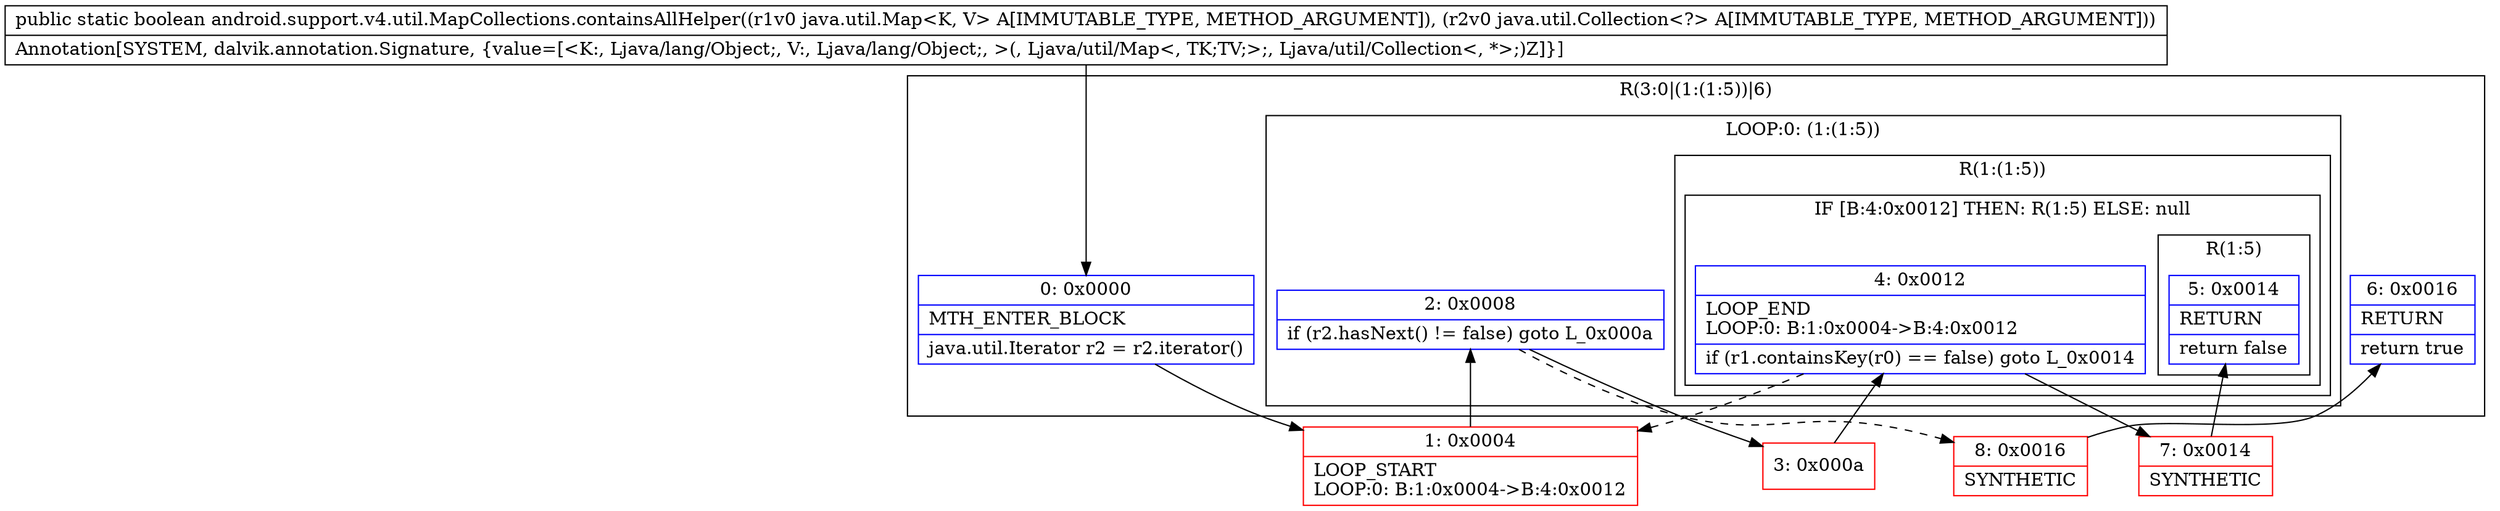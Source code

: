digraph "CFG forandroid.support.v4.util.MapCollections.containsAllHelper(Ljava\/util\/Map;Ljava\/util\/Collection;)Z" {
subgraph cluster_Region_671269951 {
label = "R(3:0|(1:(1:5))|6)";
node [shape=record,color=blue];
Node_0 [shape=record,label="{0\:\ 0x0000|MTH_ENTER_BLOCK\l|java.util.Iterator r2 = r2.iterator()\l}"];
subgraph cluster_LoopRegion_828944892 {
label = "LOOP:0: (1:(1:5))";
node [shape=record,color=blue];
Node_2 [shape=record,label="{2\:\ 0x0008|if (r2.hasNext() != false) goto L_0x000a\l}"];
subgraph cluster_Region_1966647847 {
label = "R(1:(1:5))";
node [shape=record,color=blue];
subgraph cluster_IfRegion_152659801 {
label = "IF [B:4:0x0012] THEN: R(1:5) ELSE: null";
node [shape=record,color=blue];
Node_4 [shape=record,label="{4\:\ 0x0012|LOOP_END\lLOOP:0: B:1:0x0004\-\>B:4:0x0012\l|if (r1.containsKey(r0) == false) goto L_0x0014\l}"];
subgraph cluster_Region_931428729 {
label = "R(1:5)";
node [shape=record,color=blue];
Node_5 [shape=record,label="{5\:\ 0x0014|RETURN\l|return false\l}"];
}
}
}
}
Node_6 [shape=record,label="{6\:\ 0x0016|RETURN\l|return true\l}"];
}
Node_1 [shape=record,color=red,label="{1\:\ 0x0004|LOOP_START\lLOOP:0: B:1:0x0004\-\>B:4:0x0012\l}"];
Node_3 [shape=record,color=red,label="{3\:\ 0x000a}"];
Node_7 [shape=record,color=red,label="{7\:\ 0x0014|SYNTHETIC\l}"];
Node_8 [shape=record,color=red,label="{8\:\ 0x0016|SYNTHETIC\l}"];
MethodNode[shape=record,label="{public static boolean android.support.v4.util.MapCollections.containsAllHelper((r1v0 java.util.Map\<K, V\> A[IMMUTABLE_TYPE, METHOD_ARGUMENT]), (r2v0 java.util.Collection\<?\> A[IMMUTABLE_TYPE, METHOD_ARGUMENT]))  | Annotation[SYSTEM, dalvik.annotation.Signature, \{value=[\<K:, Ljava\/lang\/Object;, V:, Ljava\/lang\/Object;, \>(, Ljava\/util\/Map\<, TK;TV;\>;, Ljava\/util\/Collection\<, *\>;)Z]\}]\l}"];
MethodNode -> Node_0;
Node_0 -> Node_1;
Node_2 -> Node_3;
Node_2 -> Node_8[style=dashed];
Node_4 -> Node_1[style=dashed];
Node_4 -> Node_7;
Node_1 -> Node_2;
Node_3 -> Node_4;
Node_7 -> Node_5;
Node_8 -> Node_6;
}

